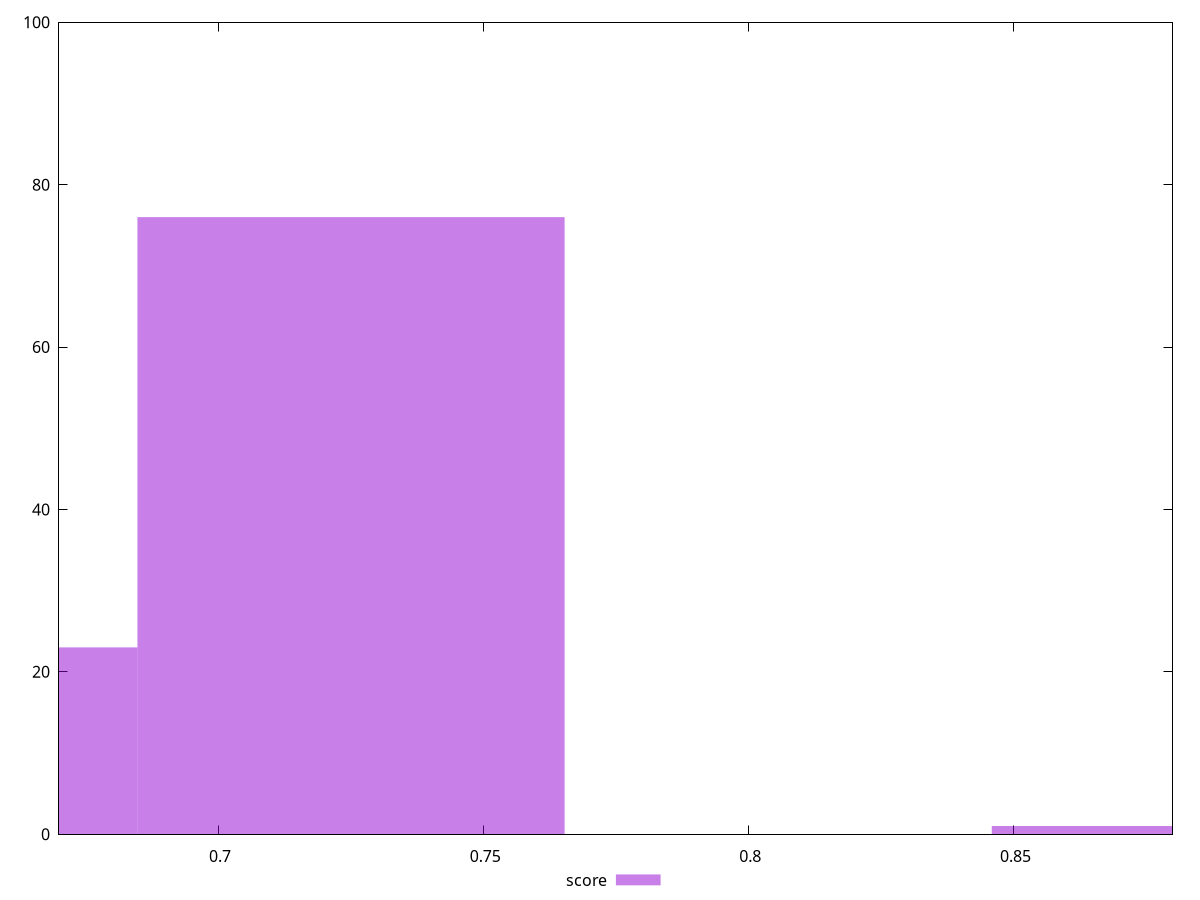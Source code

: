 reset

$score <<EOF
0.6445095240254713 23
0.7250732145286553 76
0.8862005955350231 1
EOF

set key outside below
set boxwidth 0.08056369050318392
set xrange [0.67:0.88]
set yrange [0:100]
set trange [0:100]
set style fill transparent solid 0.5 noborder
set terminal svg size 640, 490 enhanced background rgb 'white'
set output "reports/report_00032_2021-02-25T10-28-15.087Z/unused-css-rules/samples/astro/score/histogram.svg"

plot $score title "score" with boxes

reset
